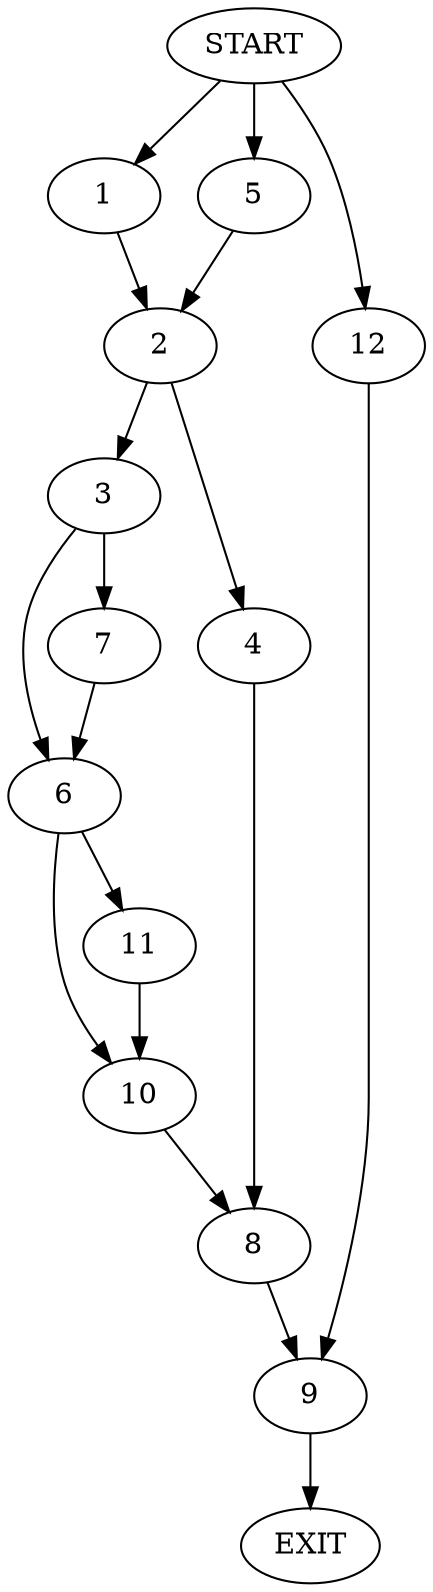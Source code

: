 digraph {
0 [label="START"]
13 [label="EXIT"]
0 -> 1
1 -> 2
2 -> 3
2 -> 4
0 -> 5
5 -> 2
3 -> 6
3 -> 7
4 -> 8
8 -> 9
7 -> 6
6 -> 10
6 -> 11
10 -> 8
11 -> 10
9 -> 13
0 -> 12
12 -> 9
}
